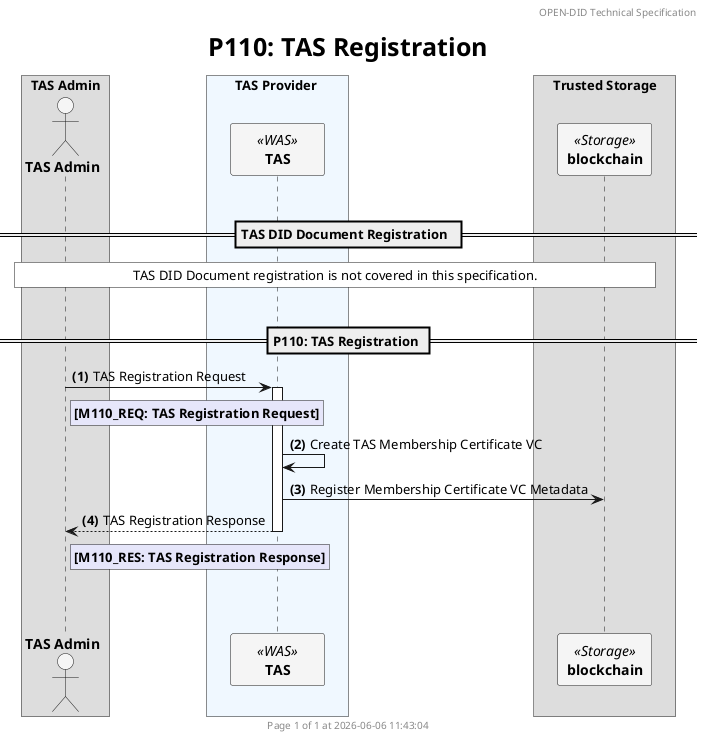@startuml P110_register_tas_simple

'- - - - - - - - - - - - - - - - - - - - - - - - - - - - - - - - - - - - - - - - - - - - - - - - - - - - - - - - - - -
' Settings
'- - - - - - - - - - - - - - - - - - - - - - - - - - - - - - - - - - - - - - - - - - - - - - - - - - - - - - - - - - -
'=== Header and Footer ===
header OPEN-DID Technical Specification
footer
  	Page %page% of %lastpage% at %date("yyyy-MM-dd hh:mm:ss")
end footer

'=== Title ===
title
	<size:25>P110: TAS Registration</size>
end title

'=== Options ===
autonumber "<b>(#)</b>"

'=== Participants ===
skinparam ParticipantPadding 20
skinparam BoxPadding 20
skinparam MaxMessageSize 500
skinparam MinClassWidth 80

box TAS Admin
    actor "**TAS Admin**" as ADMIN #WhiteSmoke
end box

box TAS Provider #AliceBlue
    participant "**TAS**" as TAS <<WAS>> #WhiteSmoke
end box


box Trusted Storage
    participant "**blockchain**" as BC <<Storage>> #WhiteSmoke
end box 
'- - - - - - - - - - - - - - - - - - - - - - - - - - - - - - - - - - - - - - - - - - - - - - - - - - - - - - - - - - -
' Constants
'- - - - - - - - - - - - - - - - - - - - - - - - - - - - - - - - - - - - - - - - - - - - - - - - - - - - - - - - - - -

!$refdoc = "Refer to separate document"


'- - - - - - - - - - - - - - - - - - - - - - - - - - - - - - - - - - - - - - - - - - - - - - - - - - - - - - - - - - -
' Content
'- - - - - - - - - - - - - - - - - - - - - - - - - - - - - - - - - - - - - - - - - - - - - - - - - - - - - - - - - - -
||| 

== TAS DID Document Registration  ==
rnote across #white
    TAS DID Document registration is not covered in this specification.
end note

||| 

== P110: TAS Registration ==
ADMIN -> TAS++: TAS Registration Request
rnote right of ADMIN #Lavender        
    **[M110_REQ: TAS Registration Request]**
end note

TAS -> TAS: Create TAS Membership Certificate VC
TAS -> BC: Register Membership Certificate VC Metadata

TAS --> ADMIN--: TAS Registration Response
rnote right of ADMIN #Lavender        
    **[M110_RES: TAS Registration Response]**
end note

|||
|||
@enduml
